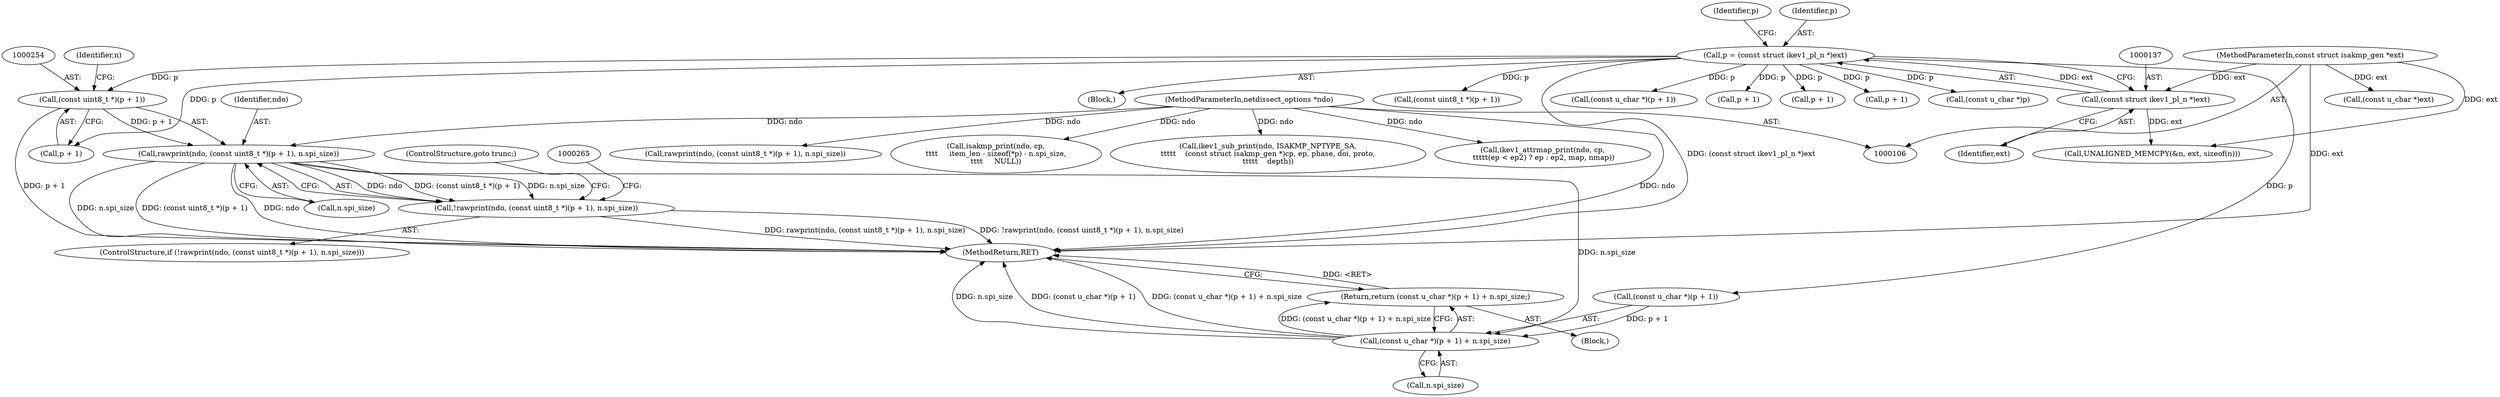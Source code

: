 digraph "0_tcpdump_c2ef693866beae071a24b45c49f9674af1df4028@pointer" {
"1000251" [label="(Call,rawprint(ndo, (const uint8_t *)(p + 1), n.spi_size))"];
"1000107" [label="(MethodParameterIn,netdissect_options *ndo)"];
"1000253" [label="(Call,(const uint8_t *)(p + 1))"];
"1000134" [label="(Call,p = (const struct ikev1_pl_n *)ext)"];
"1000136" [label="(Call,(const struct ikev1_pl_n *)ext)"];
"1000109" [label="(MethodParameterIn,const struct isakmp_gen *ext)"];
"1000250" [label="(Call,!rawprint(ndo, (const uint8_t *)(p + 1), n.spi_size))"];
"1000263" [label="(Call,(const u_char *)(p + 1) + n.spi_size)"];
"1000262" [label="(Return,return (const u_char *)(p + 1) + n.spi_size;)"];
"1000255" [label="(Call,p + 1)"];
"1000258" [label="(Call,n.spi_size)"];
"1000116" [label="(Block,)"];
"1000378" [label="(Call,(const uint8_t *)(p + 1))"];
"1000523" [label="(MethodReturn,RET)"];
"1000141" [label="(Identifier,p)"];
"1000134" [label="(Call,p = (const struct ikev1_pl_n *)ext)"];
"1000252" [label="(Identifier,ndo)"];
"1000509" [label="(Call,(const u_char *)ext)"];
"1000390" [label="(Call,(const u_char *)(p + 1))"];
"1000264" [label="(Call,(const u_char *)(p + 1))"];
"1000253" [label="(Call,(const uint8_t *)(p + 1))"];
"1000380" [label="(Call,p + 1)"];
"1000447" [label="(Call,ikev1_attrmap_print(ndo, cp,\n \t\t\t\t\t(ep < ep2) ? ep : ep2, map, nmap))"];
"1000142" [label="(Call,UNALIGNED_MEMCPY(&n, ext, sizeof(n)))"];
"1000251" [label="(Call,rawprint(ndo, (const uint8_t *)(p + 1), n.spi_size))"];
"1000261" [label="(ControlStructure,goto trunc;)"];
"1000269" [label="(Call,n.spi_size)"];
"1000250" [label="(Call,!rawprint(ndo, (const uint8_t *)(p + 1), n.spi_size))"];
"1000266" [label="(Call,p + 1)"];
"1000138" [label="(Identifier,ext)"];
"1000392" [label="(Call,p + 1)"];
"1000259" [label="(Identifier,n)"];
"1000249" [label="(ControlStructure,if (!rawprint(ndo, (const uint8_t *)(p + 1), n.spi_size)))"];
"1000376" [label="(Call,rawprint(ndo, (const uint8_t *)(p + 1), n.spi_size))"];
"1000107" [label="(MethodParameterIn,netdissect_options *ndo)"];
"1000135" [label="(Identifier,p)"];
"1000490" [label="(Call,isakmp_print(ndo, cp,\n\t\t\t\t     item_len - sizeof(*p) - n.spi_size,\n\t\t\t\t     NULL))"];
"1000163" [label="(Block,)"];
"1000109" [label="(MethodParameterIn,const struct isakmp_gen *ext)"];
"1000401" [label="(Call,(const u_char *)p)"];
"1000474" [label="(Call,ikev1_sub_print(ndo, ISAKMP_NPTYPE_SA,\n\t\t\t\t\t    (const struct isakmp_gen *)cp, ep, phase, doi, proto,\n\t\t\t\t\t    depth))"];
"1000262" [label="(Return,return (const u_char *)(p + 1) + n.spi_size;)"];
"1000263" [label="(Call,(const u_char *)(p + 1) + n.spi_size)"];
"1000136" [label="(Call,(const struct ikev1_pl_n *)ext)"];
"1000251" -> "1000250"  [label="AST: "];
"1000251" -> "1000258"  [label="CFG: "];
"1000252" -> "1000251"  [label="AST: "];
"1000253" -> "1000251"  [label="AST: "];
"1000258" -> "1000251"  [label="AST: "];
"1000250" -> "1000251"  [label="CFG: "];
"1000251" -> "1000523"  [label="DDG: (const uint8_t *)(p + 1)"];
"1000251" -> "1000523"  [label="DDG: ndo"];
"1000251" -> "1000523"  [label="DDG: n.spi_size"];
"1000251" -> "1000250"  [label="DDG: ndo"];
"1000251" -> "1000250"  [label="DDG: (const uint8_t *)(p + 1)"];
"1000251" -> "1000250"  [label="DDG: n.spi_size"];
"1000107" -> "1000251"  [label="DDG: ndo"];
"1000253" -> "1000251"  [label="DDG: p + 1"];
"1000251" -> "1000263"  [label="DDG: n.spi_size"];
"1000107" -> "1000106"  [label="AST: "];
"1000107" -> "1000523"  [label="DDG: ndo"];
"1000107" -> "1000376"  [label="DDG: ndo"];
"1000107" -> "1000447"  [label="DDG: ndo"];
"1000107" -> "1000474"  [label="DDG: ndo"];
"1000107" -> "1000490"  [label="DDG: ndo"];
"1000253" -> "1000255"  [label="CFG: "];
"1000254" -> "1000253"  [label="AST: "];
"1000255" -> "1000253"  [label="AST: "];
"1000259" -> "1000253"  [label="CFG: "];
"1000253" -> "1000523"  [label="DDG: p + 1"];
"1000134" -> "1000253"  [label="DDG: p"];
"1000134" -> "1000116"  [label="AST: "];
"1000134" -> "1000136"  [label="CFG: "];
"1000135" -> "1000134"  [label="AST: "];
"1000136" -> "1000134"  [label="AST: "];
"1000141" -> "1000134"  [label="CFG: "];
"1000134" -> "1000523"  [label="DDG: (const struct ikev1_pl_n *)ext"];
"1000136" -> "1000134"  [label="DDG: ext"];
"1000134" -> "1000255"  [label="DDG: p"];
"1000134" -> "1000264"  [label="DDG: p"];
"1000134" -> "1000266"  [label="DDG: p"];
"1000134" -> "1000378"  [label="DDG: p"];
"1000134" -> "1000380"  [label="DDG: p"];
"1000134" -> "1000390"  [label="DDG: p"];
"1000134" -> "1000392"  [label="DDG: p"];
"1000134" -> "1000401"  [label="DDG: p"];
"1000136" -> "1000138"  [label="CFG: "];
"1000137" -> "1000136"  [label="AST: "];
"1000138" -> "1000136"  [label="AST: "];
"1000109" -> "1000136"  [label="DDG: ext"];
"1000136" -> "1000142"  [label="DDG: ext"];
"1000109" -> "1000106"  [label="AST: "];
"1000109" -> "1000523"  [label="DDG: ext"];
"1000109" -> "1000142"  [label="DDG: ext"];
"1000109" -> "1000509"  [label="DDG: ext"];
"1000250" -> "1000249"  [label="AST: "];
"1000261" -> "1000250"  [label="CFG: "];
"1000265" -> "1000250"  [label="CFG: "];
"1000250" -> "1000523"  [label="DDG: rawprint(ndo, (const uint8_t *)(p + 1), n.spi_size)"];
"1000250" -> "1000523"  [label="DDG: !rawprint(ndo, (const uint8_t *)(p + 1), n.spi_size)"];
"1000263" -> "1000262"  [label="AST: "];
"1000263" -> "1000269"  [label="CFG: "];
"1000264" -> "1000263"  [label="AST: "];
"1000269" -> "1000263"  [label="AST: "];
"1000262" -> "1000263"  [label="CFG: "];
"1000263" -> "1000523"  [label="DDG: n.spi_size"];
"1000263" -> "1000523"  [label="DDG: (const u_char *)(p + 1)"];
"1000263" -> "1000523"  [label="DDG: (const u_char *)(p + 1) + n.spi_size"];
"1000263" -> "1000262"  [label="DDG: (const u_char *)(p + 1) + n.spi_size"];
"1000264" -> "1000263"  [label="DDG: p + 1"];
"1000262" -> "1000163"  [label="AST: "];
"1000523" -> "1000262"  [label="CFG: "];
"1000262" -> "1000523"  [label="DDG: <RET>"];
}
